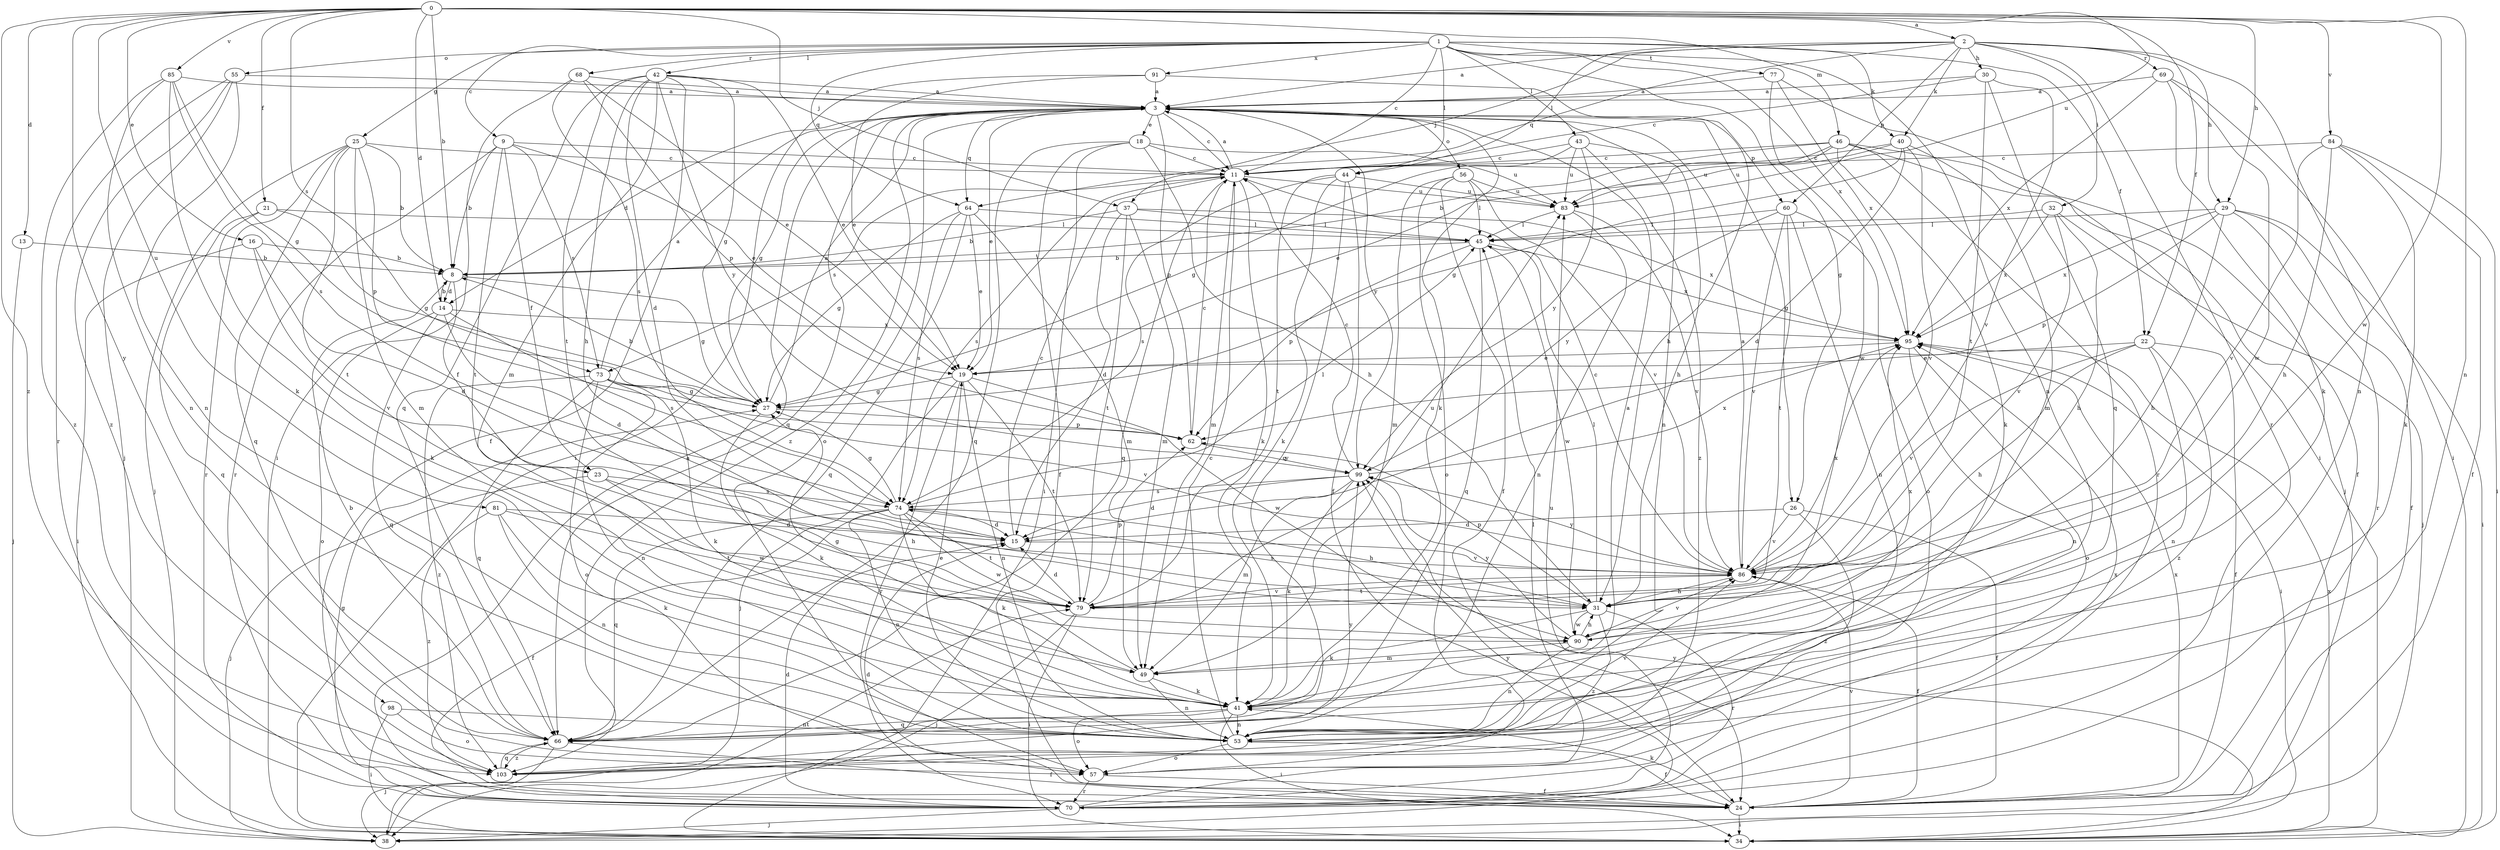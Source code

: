 strict digraph  {
0;
1;
2;
3;
8;
9;
11;
13;
14;
15;
16;
18;
19;
21;
22;
23;
24;
25;
26;
27;
29;
30;
31;
32;
34;
37;
38;
40;
41;
42;
43;
44;
45;
46;
49;
53;
55;
56;
57;
60;
62;
64;
66;
68;
69;
70;
73;
74;
77;
79;
81;
83;
84;
85;
86;
90;
91;
95;
98;
99;
103;
0 -> 2  [label=a];
0 -> 8  [label=b];
0 -> 13  [label=d];
0 -> 14  [label=d];
0 -> 16  [label=e];
0 -> 21  [label=f];
0 -> 22  [label=f];
0 -> 29  [label=h];
0 -> 37  [label=j];
0 -> 46  [label=m];
0 -> 53  [label=n];
0 -> 73  [label=s];
0 -> 81  [label=u];
0 -> 83  [label=u];
0 -> 84  [label=v];
0 -> 85  [label=v];
0 -> 90  [label=w];
0 -> 98  [label=y];
0 -> 103  [label=z];
1 -> 9  [label=c];
1 -> 11  [label=c];
1 -> 22  [label=f];
1 -> 25  [label=g];
1 -> 26  [label=g];
1 -> 40  [label=k];
1 -> 42  [label=l];
1 -> 43  [label=l];
1 -> 44  [label=l];
1 -> 53  [label=n];
1 -> 55  [label=o];
1 -> 64  [label=q];
1 -> 68  [label=r];
1 -> 77  [label=t];
1 -> 91  [label=x];
1 -> 95  [label=x];
2 -> 3  [label=a];
2 -> 29  [label=h];
2 -> 30  [label=h];
2 -> 32  [label=i];
2 -> 37  [label=j];
2 -> 40  [label=k];
2 -> 44  [label=l];
2 -> 53  [label=n];
2 -> 60  [label=p];
2 -> 64  [label=q];
2 -> 69  [label=r];
2 -> 70  [label=r];
3 -> 11  [label=c];
3 -> 14  [label=d];
3 -> 18  [label=e];
3 -> 19  [label=e];
3 -> 26  [label=g];
3 -> 27  [label=g];
3 -> 41  [label=k];
3 -> 53  [label=n];
3 -> 56  [label=o];
3 -> 57  [label=o];
3 -> 60  [label=p];
3 -> 62  [label=p];
3 -> 64  [label=q];
3 -> 66  [label=q];
3 -> 99  [label=y];
3 -> 103  [label=z];
8 -> 14  [label=d];
8 -> 23  [label=f];
8 -> 27  [label=g];
9 -> 8  [label=b];
9 -> 11  [label=c];
9 -> 19  [label=e];
9 -> 23  [label=f];
9 -> 70  [label=r];
9 -> 73  [label=s];
9 -> 79  [label=t];
11 -> 3  [label=a];
11 -> 41  [label=k];
11 -> 49  [label=m];
11 -> 66  [label=q];
11 -> 73  [label=s];
11 -> 74  [label=s];
11 -> 83  [label=u];
13 -> 8  [label=b];
13 -> 38  [label=j];
14 -> 8  [label=b];
14 -> 15  [label=d];
14 -> 57  [label=o];
14 -> 66  [label=q];
14 -> 74  [label=s];
14 -> 95  [label=x];
15 -> 11  [label=c];
15 -> 86  [label=v];
16 -> 8  [label=b];
16 -> 15  [label=d];
16 -> 34  [label=i];
16 -> 86  [label=v];
18 -> 11  [label=c];
18 -> 24  [label=f];
18 -> 31  [label=h];
18 -> 34  [label=i];
18 -> 66  [label=q];
18 -> 83  [label=u];
19 -> 27  [label=g];
19 -> 38  [label=j];
19 -> 53  [label=n];
19 -> 70  [label=r];
19 -> 79  [label=t];
19 -> 90  [label=w];
21 -> 27  [label=g];
21 -> 41  [label=k];
21 -> 45  [label=l];
21 -> 66  [label=q];
22 -> 19  [label=e];
22 -> 24  [label=f];
22 -> 31  [label=h];
22 -> 53  [label=n];
22 -> 86  [label=v];
22 -> 103  [label=z];
23 -> 31  [label=h];
23 -> 38  [label=j];
23 -> 74  [label=s];
23 -> 90  [label=w];
24 -> 15  [label=d];
24 -> 34  [label=i];
24 -> 41  [label=k];
24 -> 86  [label=v];
24 -> 95  [label=x];
25 -> 8  [label=b];
25 -> 11  [label=c];
25 -> 38  [label=j];
25 -> 49  [label=m];
25 -> 62  [label=p];
25 -> 66  [label=q];
25 -> 70  [label=r];
25 -> 79  [label=t];
26 -> 15  [label=d];
26 -> 24  [label=f];
26 -> 86  [label=v];
26 -> 103  [label=z];
27 -> 3  [label=a];
27 -> 8  [label=b];
27 -> 41  [label=k];
27 -> 62  [label=p];
29 -> 24  [label=f];
29 -> 31  [label=h];
29 -> 34  [label=i];
29 -> 45  [label=l];
29 -> 62  [label=p];
29 -> 70  [label=r];
29 -> 95  [label=x];
30 -> 3  [label=a];
30 -> 11  [label=c];
30 -> 66  [label=q];
30 -> 79  [label=t];
30 -> 86  [label=v];
31 -> 41  [label=k];
31 -> 45  [label=l];
31 -> 62  [label=p];
31 -> 70  [label=r];
31 -> 74  [label=s];
31 -> 90  [label=w];
31 -> 103  [label=z];
32 -> 31  [label=h];
32 -> 38  [label=j];
32 -> 45  [label=l];
32 -> 86  [label=v];
32 -> 95  [label=x];
34 -> 95  [label=x];
34 -> 99  [label=y];
37 -> 8  [label=b];
37 -> 15  [label=d];
37 -> 45  [label=l];
37 -> 49  [label=m];
37 -> 79  [label=t];
37 -> 95  [label=x];
38 -> 79  [label=t];
38 -> 99  [label=y];
40 -> 11  [label=c];
40 -> 15  [label=d];
40 -> 27  [label=g];
40 -> 49  [label=m];
40 -> 83  [label=u];
40 -> 86  [label=v];
41 -> 3  [label=a];
41 -> 34  [label=i];
41 -> 53  [label=n];
41 -> 57  [label=o];
41 -> 66  [label=q];
42 -> 3  [label=a];
42 -> 15  [label=d];
42 -> 19  [label=e];
42 -> 24  [label=f];
42 -> 27  [label=g];
42 -> 31  [label=h];
42 -> 49  [label=m];
42 -> 66  [label=q];
42 -> 79  [label=t];
42 -> 99  [label=y];
43 -> 11  [label=c];
43 -> 27  [label=g];
43 -> 31  [label=h];
43 -> 83  [label=u];
43 -> 99  [label=y];
43 -> 103  [label=z];
44 -> 24  [label=f];
44 -> 41  [label=k];
44 -> 66  [label=q];
44 -> 74  [label=s];
44 -> 79  [label=t];
44 -> 83  [label=u];
45 -> 8  [label=b];
45 -> 62  [label=p];
45 -> 66  [label=q];
45 -> 90  [label=w];
45 -> 95  [label=x];
46 -> 8  [label=b];
46 -> 11  [label=c];
46 -> 19  [label=e];
46 -> 24  [label=f];
46 -> 38  [label=j];
46 -> 41  [label=k];
46 -> 70  [label=r];
46 -> 83  [label=u];
49 -> 27  [label=g];
49 -> 41  [label=k];
49 -> 53  [label=n];
53 -> 11  [label=c];
53 -> 19  [label=e];
53 -> 24  [label=f];
53 -> 57  [label=o];
53 -> 86  [label=v];
55 -> 3  [label=a];
55 -> 38  [label=j];
55 -> 53  [label=n];
55 -> 70  [label=r];
55 -> 103  [label=z];
56 -> 24  [label=f];
56 -> 45  [label=l];
56 -> 49  [label=m];
56 -> 57  [label=o];
56 -> 83  [label=u];
56 -> 86  [label=v];
57 -> 24  [label=f];
57 -> 70  [label=r];
60 -> 45  [label=l];
60 -> 53  [label=n];
60 -> 57  [label=o];
60 -> 79  [label=t];
60 -> 86  [label=v];
60 -> 99  [label=y];
62 -> 11  [label=c];
62 -> 99  [label=y];
64 -> 19  [label=e];
64 -> 27  [label=g];
64 -> 45  [label=l];
64 -> 49  [label=m];
64 -> 66  [label=q];
64 -> 74  [label=s];
66 -> 8  [label=b];
66 -> 24  [label=f];
66 -> 38  [label=j];
66 -> 103  [label=z];
68 -> 3  [label=a];
68 -> 19  [label=e];
68 -> 34  [label=i];
68 -> 62  [label=p];
68 -> 74  [label=s];
69 -> 3  [label=a];
69 -> 34  [label=i];
69 -> 41  [label=k];
69 -> 90  [label=w];
69 -> 95  [label=x];
70 -> 3  [label=a];
70 -> 15  [label=d];
70 -> 27  [label=g];
70 -> 38  [label=j];
70 -> 45  [label=l];
70 -> 83  [label=u];
70 -> 95  [label=x];
73 -> 3  [label=a];
73 -> 27  [label=g];
73 -> 41  [label=k];
73 -> 53  [label=n];
73 -> 57  [label=o];
73 -> 66  [label=q];
73 -> 86  [label=v];
73 -> 103  [label=z];
74 -> 15  [label=d];
74 -> 24  [label=f];
74 -> 27  [label=g];
74 -> 31  [label=h];
74 -> 41  [label=k];
74 -> 45  [label=l];
74 -> 53  [label=n];
74 -> 66  [label=q];
74 -> 79  [label=t];
74 -> 90  [label=w];
77 -> 3  [label=a];
77 -> 34  [label=i];
77 -> 90  [label=w];
77 -> 95  [label=x];
79 -> 15  [label=d];
79 -> 34  [label=i];
79 -> 38  [label=j];
79 -> 62  [label=p];
79 -> 83  [label=u];
79 -> 86  [label=v];
81 -> 15  [label=d];
81 -> 41  [label=k];
81 -> 53  [label=n];
81 -> 79  [label=t];
81 -> 103  [label=z];
83 -> 45  [label=l];
83 -> 53  [label=n];
83 -> 86  [label=v];
84 -> 11  [label=c];
84 -> 24  [label=f];
84 -> 31  [label=h];
84 -> 34  [label=i];
84 -> 41  [label=k];
84 -> 86  [label=v];
85 -> 3  [label=a];
85 -> 27  [label=g];
85 -> 41  [label=k];
85 -> 53  [label=n];
85 -> 74  [label=s];
85 -> 103  [label=z];
86 -> 3  [label=a];
86 -> 11  [label=c];
86 -> 24  [label=f];
86 -> 31  [label=h];
86 -> 79  [label=t];
86 -> 95  [label=x];
86 -> 99  [label=y];
90 -> 31  [label=h];
90 -> 49  [label=m];
90 -> 53  [label=n];
90 -> 86  [label=v];
90 -> 95  [label=x];
90 -> 99  [label=y];
91 -> 3  [label=a];
91 -> 19  [label=e];
91 -> 31  [label=h];
91 -> 34  [label=i];
95 -> 19  [label=e];
95 -> 34  [label=i];
95 -> 53  [label=n];
95 -> 57  [label=o];
98 -> 34  [label=i];
98 -> 53  [label=n];
98 -> 57  [label=o];
99 -> 11  [label=c];
99 -> 15  [label=d];
99 -> 41  [label=k];
99 -> 49  [label=m];
99 -> 74  [label=s];
99 -> 95  [label=x];
103 -> 66  [label=q];
103 -> 99  [label=y];
}

